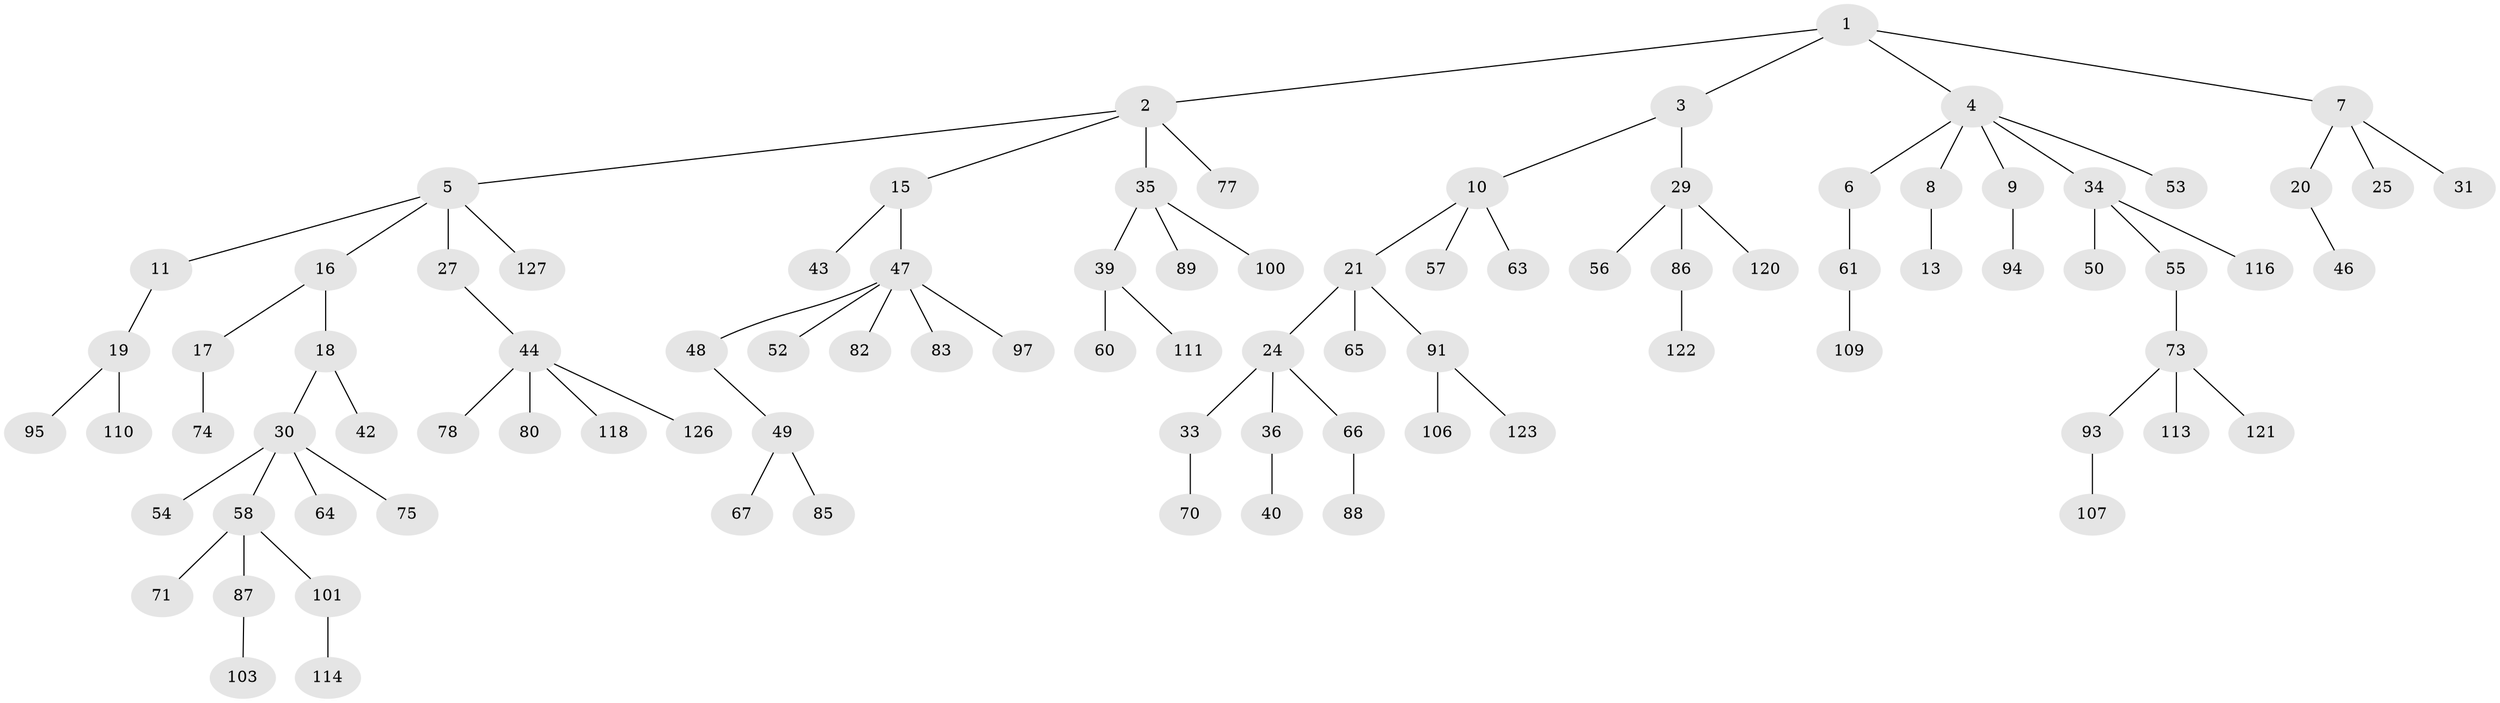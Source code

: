 // original degree distribution, {4: 0.09230769230769231, 3: 0.15384615384615385, 7: 0.007692307692307693, 6: 0.007692307692307693, 2: 0.25384615384615383, 1: 0.46923076923076923, 5: 0.015384615384615385}
// Generated by graph-tools (version 1.1) at 2025/11/02/27/25 16:11:28]
// undirected, 91 vertices, 90 edges
graph export_dot {
graph [start="1"]
  node [color=gray90,style=filled];
  1;
  2 [super="+32"];
  3 [super="+28"];
  4 [super="+72"];
  5 [super="+14"];
  6;
  7 [super="+23"];
  8 [super="+115"];
  9;
  10 [super="+12"];
  11;
  13;
  15 [super="+108"];
  16;
  17 [super="+26"];
  18;
  19 [super="+45"];
  20 [super="+98"];
  21 [super="+22"];
  24;
  25;
  27;
  29 [super="+79"];
  30 [super="+38"];
  31;
  33 [super="+62"];
  34 [super="+41"];
  35;
  36 [super="+37"];
  39 [super="+124"];
  40 [super="+125"];
  42;
  43;
  44 [super="+51"];
  46;
  47 [super="+76"];
  48;
  49 [super="+96"];
  50;
  52;
  53 [super="+68"];
  54 [super="+105"];
  55;
  56 [super="+59"];
  57;
  58 [super="+84"];
  60;
  61 [super="+81"];
  63;
  64;
  65;
  66 [super="+69"];
  67;
  70;
  71 [super="+99"];
  73 [super="+90"];
  74;
  75;
  77;
  78 [super="+117"];
  80;
  82;
  83;
  85;
  86 [super="+92"];
  87 [super="+102"];
  88;
  89 [super="+119"];
  91;
  93;
  94 [super="+104"];
  95 [super="+129"];
  97;
  100;
  101 [super="+112"];
  103;
  106;
  107 [super="+130"];
  109;
  110;
  111;
  113;
  114;
  116;
  118;
  120;
  121;
  122;
  123 [super="+128"];
  126;
  127;
  1 -- 2;
  1 -- 3;
  1 -- 4;
  1 -- 7;
  2 -- 5;
  2 -- 15;
  2 -- 35;
  2 -- 77;
  3 -- 10;
  3 -- 29;
  4 -- 6;
  4 -- 8;
  4 -- 9;
  4 -- 34;
  4 -- 53;
  5 -- 11;
  5 -- 16;
  5 -- 27;
  5 -- 127;
  6 -- 61;
  7 -- 20;
  7 -- 25;
  7 -- 31;
  8 -- 13;
  9 -- 94;
  10 -- 57;
  10 -- 63;
  10 -- 21;
  11 -- 19;
  15 -- 43;
  15 -- 47;
  16 -- 17;
  16 -- 18;
  17 -- 74;
  18 -- 30;
  18 -- 42;
  19 -- 95;
  19 -- 110;
  20 -- 46;
  21 -- 65;
  21 -- 91;
  21 -- 24;
  24 -- 33;
  24 -- 36;
  24 -- 66;
  27 -- 44;
  29 -- 56;
  29 -- 120;
  29 -- 86;
  30 -- 64;
  30 -- 54;
  30 -- 58;
  30 -- 75;
  33 -- 70;
  34 -- 116;
  34 -- 50;
  34 -- 55;
  35 -- 39;
  35 -- 89;
  35 -- 100;
  36 -- 40;
  39 -- 60;
  39 -- 111;
  44 -- 78;
  44 -- 80;
  44 -- 118;
  44 -- 126;
  47 -- 48;
  47 -- 52;
  47 -- 97;
  47 -- 82;
  47 -- 83;
  48 -- 49;
  49 -- 67;
  49 -- 85;
  55 -- 73;
  58 -- 71;
  58 -- 101;
  58 -- 87;
  61 -- 109;
  66 -- 88;
  73 -- 93;
  73 -- 121;
  73 -- 113;
  86 -- 122;
  87 -- 103;
  91 -- 106;
  91 -- 123;
  93 -- 107;
  101 -- 114;
}

